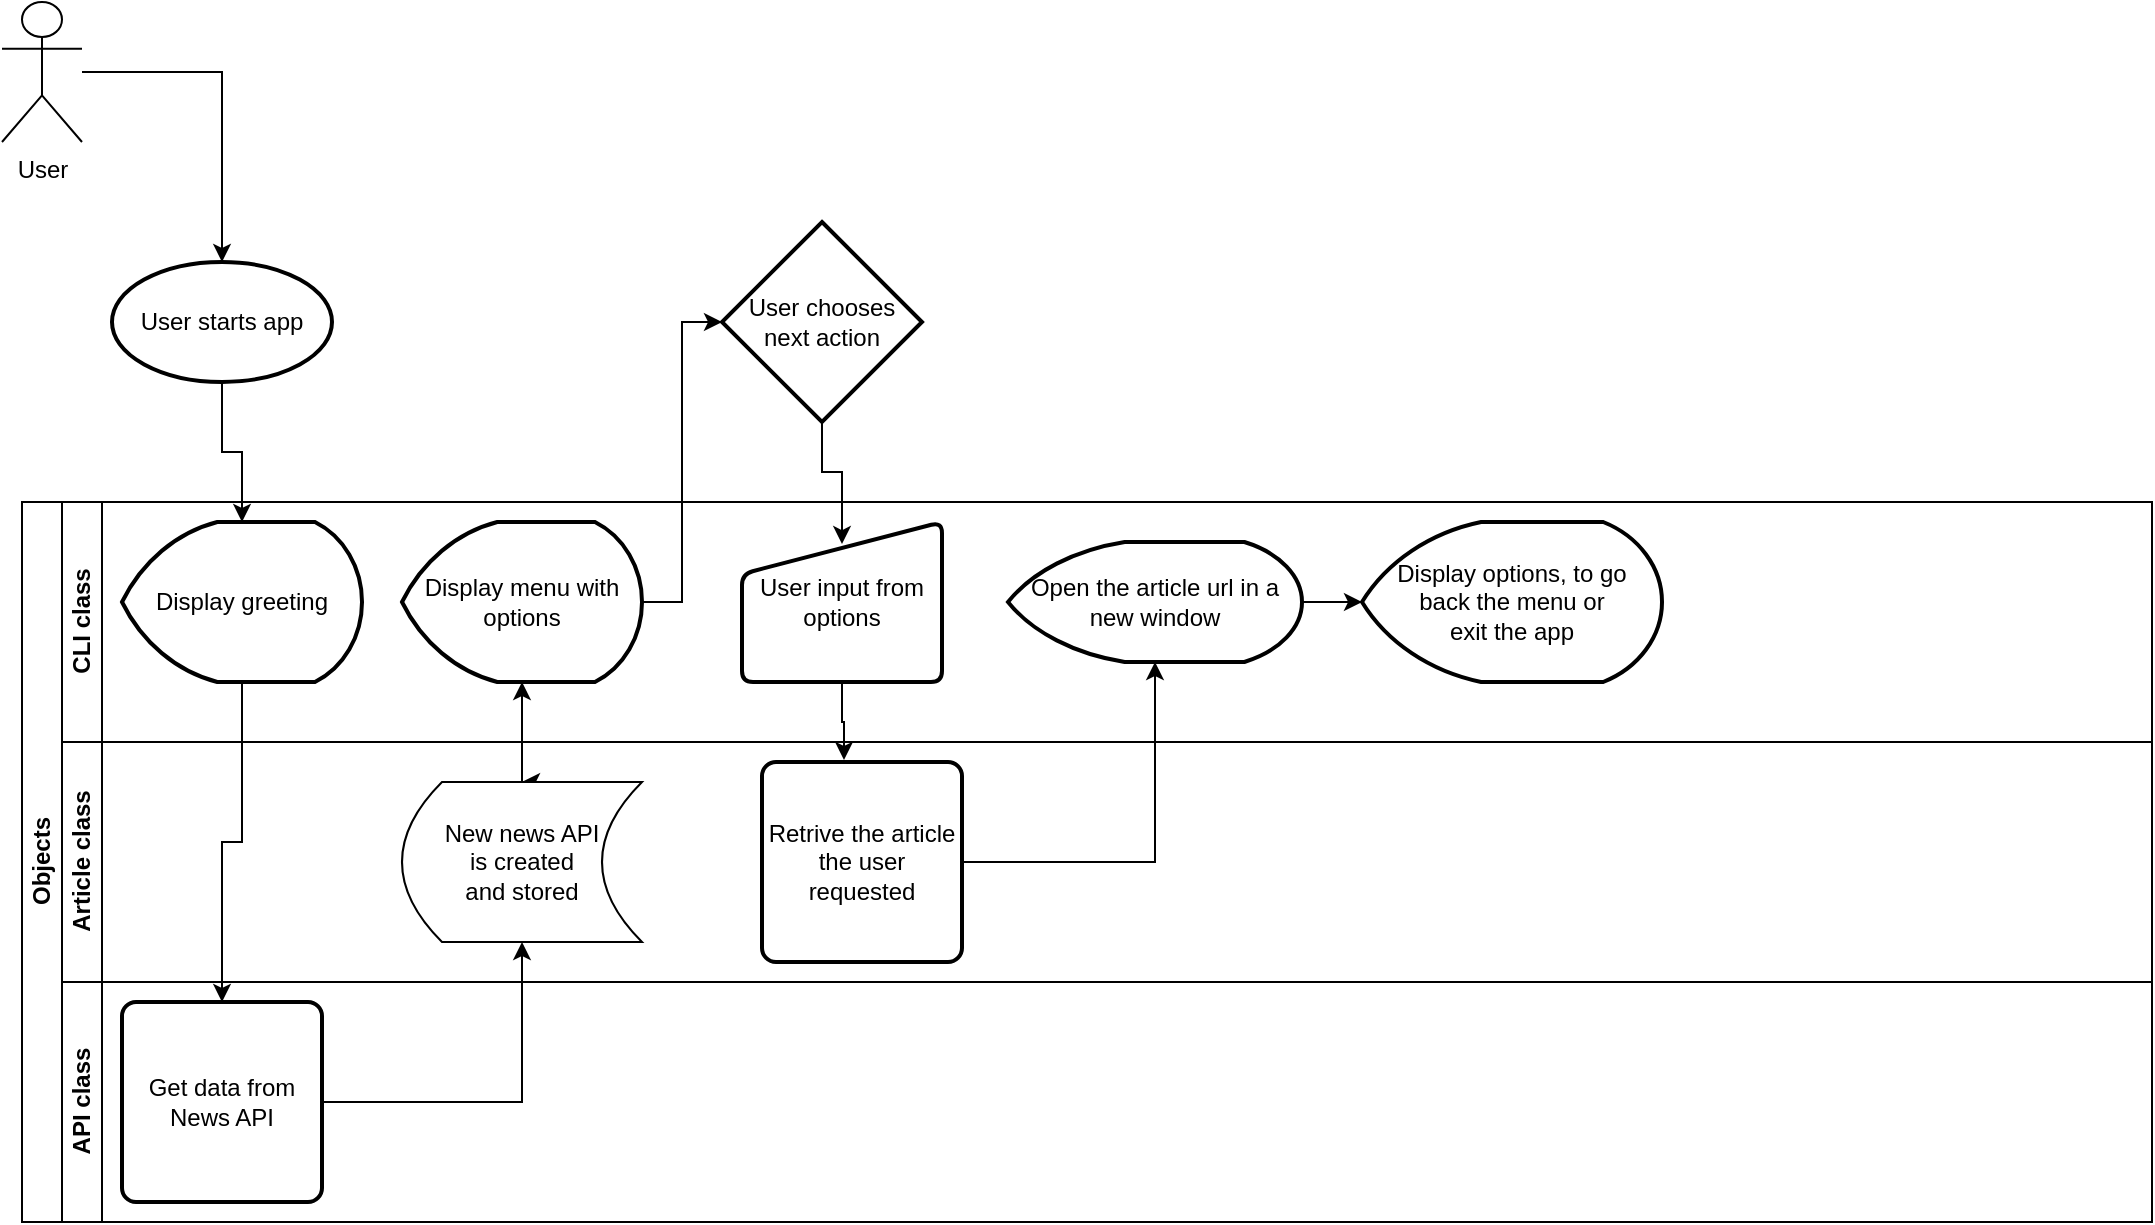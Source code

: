 <mxfile version="13.6.3" type="github">
  <diagram id="C5RBs43oDa-KdzZeNtuy" name="Page-1">
    <mxGraphModel dx="1159" dy="677" grid="1" gridSize="10" guides="1" tooltips="1" connect="1" arrows="1" fold="1" page="1" pageScale="1" pageWidth="1654" pageHeight="2336" math="0" shadow="0">
      <root>
        <mxCell id="WIyWlLk6GJQsqaUBKTNV-0" />
        <mxCell id="WIyWlLk6GJQsqaUBKTNV-1" parent="WIyWlLk6GJQsqaUBKTNV-0" />
        <mxCell id="iNumXWC2fUviBrnDW_yb-4" value="" style="edgeStyle=orthogonalEdgeStyle;rounded=0;orthogonalLoop=1;jettySize=auto;html=1;" edge="1" parent="WIyWlLk6GJQsqaUBKTNV-1" source="iNumXWC2fUviBrnDW_yb-0" target="iNumXWC2fUviBrnDW_yb-3">
          <mxGeometry relative="1" as="geometry" />
        </mxCell>
        <mxCell id="iNumXWC2fUviBrnDW_yb-0" value="User" style="shape=umlActor;verticalLabelPosition=bottom;verticalAlign=top;html=1;outlineConnect=0;" vertex="1" parent="WIyWlLk6GJQsqaUBKTNV-1">
          <mxGeometry x="90" y="20" width="40" height="70" as="geometry" />
        </mxCell>
        <mxCell id="iNumXWC2fUviBrnDW_yb-7" style="edgeStyle=orthogonalEdgeStyle;rounded=0;orthogonalLoop=1;jettySize=auto;html=1;entryX=0.5;entryY=0;entryDx=0;entryDy=0;entryPerimeter=0;" edge="1" parent="WIyWlLk6GJQsqaUBKTNV-1" source="iNumXWC2fUviBrnDW_yb-3" target="iNumXWC2fUviBrnDW_yb-5">
          <mxGeometry relative="1" as="geometry" />
        </mxCell>
        <mxCell id="iNumXWC2fUviBrnDW_yb-3" value="User starts app" style="strokeWidth=2;html=1;shape=mxgraph.flowchart.start_1;whiteSpace=wrap;" vertex="1" parent="WIyWlLk6GJQsqaUBKTNV-1">
          <mxGeometry x="145" y="150" width="110" height="60" as="geometry" />
        </mxCell>
        <mxCell id="iNumXWC2fUviBrnDW_yb-9" value="Objects" style="swimlane;html=1;childLayout=stackLayout;resizeParent=1;resizeParentMax=0;horizontal=0;startSize=20;horizontalStack=0;" vertex="1" parent="WIyWlLk6GJQsqaUBKTNV-1">
          <mxGeometry x="100" y="270" width="1065" height="360" as="geometry">
            <mxRectangle x="100" y="270" width="30" height="50" as="alternateBounds" />
          </mxGeometry>
        </mxCell>
        <mxCell id="iNumXWC2fUviBrnDW_yb-10" value="CLI class" style="swimlane;html=1;startSize=20;horizontal=0;" vertex="1" parent="iNumXWC2fUviBrnDW_yb-9">
          <mxGeometry x="20" width="1045" height="120" as="geometry" />
        </mxCell>
        <mxCell id="iNumXWC2fUviBrnDW_yb-5" value="Display greeting" style="strokeWidth=2;html=1;shape=mxgraph.flowchart.display;whiteSpace=wrap;" vertex="1" parent="iNumXWC2fUviBrnDW_yb-10">
          <mxGeometry x="30" y="10" width="120" height="80" as="geometry" />
        </mxCell>
        <mxCell id="iNumXWC2fUviBrnDW_yb-20" value="Display menu with options" style="strokeWidth=2;html=1;shape=mxgraph.flowchart.display;whiteSpace=wrap;align=center;" vertex="1" parent="iNumXWC2fUviBrnDW_yb-10">
          <mxGeometry x="170" y="10" width="120" height="80" as="geometry" />
        </mxCell>
        <mxCell id="iNumXWC2fUviBrnDW_yb-25" value="User input from options" style="html=1;strokeWidth=2;shape=manualInput;whiteSpace=wrap;rounded=1;size=26;arcSize=11;align=center;" vertex="1" parent="iNumXWC2fUviBrnDW_yb-10">
          <mxGeometry x="340" y="10" width="100" height="80" as="geometry" />
        </mxCell>
        <mxCell id="iNumXWC2fUviBrnDW_yb-32" style="edgeStyle=orthogonalEdgeStyle;rounded=0;orthogonalLoop=1;jettySize=auto;html=1;entryX=0;entryY=0.5;entryDx=0;entryDy=0;entryPerimeter=0;" edge="1" parent="iNumXWC2fUviBrnDW_yb-10" source="iNumXWC2fUviBrnDW_yb-29" target="iNumXWC2fUviBrnDW_yb-31">
          <mxGeometry relative="1" as="geometry" />
        </mxCell>
        <mxCell id="iNumXWC2fUviBrnDW_yb-29" value="Open the article url in a new window" style="strokeWidth=2;html=1;shape=mxgraph.flowchart.display;whiteSpace=wrap;align=center;" vertex="1" parent="iNumXWC2fUviBrnDW_yb-10">
          <mxGeometry x="473" y="20" width="147" height="60" as="geometry" />
        </mxCell>
        <mxCell id="iNumXWC2fUviBrnDW_yb-31" value="Display options, to go &lt;br&gt;back the menu or &lt;br&gt;exit the app" style="strokeWidth=2;html=1;shape=mxgraph.flowchart.display;align=center;whiteSpace=wrap;" vertex="1" parent="iNumXWC2fUviBrnDW_yb-10">
          <mxGeometry x="650" y="10" width="150" height="80" as="geometry" />
        </mxCell>
        <mxCell id="iNumXWC2fUviBrnDW_yb-11" value="Article class" style="swimlane;html=1;startSize=20;horizontal=0;" vertex="1" parent="iNumXWC2fUviBrnDW_yb-9">
          <mxGeometry x="20" y="120" width="1045" height="120" as="geometry" />
        </mxCell>
        <mxCell id="iNumXWC2fUviBrnDW_yb-19" style="edgeStyle=orthogonalEdgeStyle;rounded=0;orthogonalLoop=1;jettySize=auto;html=1;exitX=0.75;exitY=0;exitDx=0;exitDy=0;entryX=0.5;entryY=0;entryDx=0;entryDy=0;" edge="1" parent="iNumXWC2fUviBrnDW_yb-11" source="iNumXWC2fUviBrnDW_yb-18" target="iNumXWC2fUviBrnDW_yb-18">
          <mxGeometry relative="1" as="geometry" />
        </mxCell>
        <mxCell id="iNumXWC2fUviBrnDW_yb-18" value="New news API &lt;br&gt;is created &lt;br&gt;and stored" style="shape=dataStorage;html=1;fixedSize=1;align=center;verticalAlign=middle;whiteSpace=wrap;" vertex="1" parent="iNumXWC2fUviBrnDW_yb-11">
          <mxGeometry x="170" y="20" width="120" height="80" as="geometry" />
        </mxCell>
        <mxCell id="iNumXWC2fUviBrnDW_yb-27" value="Retrive the article the user requested" style="rounded=1;whiteSpace=wrap;html=1;absoluteArcSize=1;arcSize=14;strokeWidth=2;align=center;" vertex="1" parent="iNumXWC2fUviBrnDW_yb-11">
          <mxGeometry x="350" y="10" width="100" height="100" as="geometry" />
        </mxCell>
        <mxCell id="iNumXWC2fUviBrnDW_yb-12" value="API class" style="swimlane;html=1;startSize=20;horizontal=0;" vertex="1" parent="iNumXWC2fUviBrnDW_yb-9">
          <mxGeometry x="20" y="240" width="1045" height="120" as="geometry" />
        </mxCell>
        <mxCell id="iNumXWC2fUviBrnDW_yb-6" value="Get data from News API" style="rounded=1;whiteSpace=wrap;html=1;absoluteArcSize=1;arcSize=14;strokeWidth=2;" vertex="1" parent="iNumXWC2fUviBrnDW_yb-12">
          <mxGeometry x="30" y="10" width="100" height="100" as="geometry" />
        </mxCell>
        <mxCell id="iNumXWC2fUviBrnDW_yb-8" style="edgeStyle=orthogonalEdgeStyle;rounded=0;orthogonalLoop=1;jettySize=auto;html=1;entryX=0.5;entryY=0;entryDx=0;entryDy=0;" edge="1" parent="iNumXWC2fUviBrnDW_yb-9" source="iNumXWC2fUviBrnDW_yb-5" target="iNumXWC2fUviBrnDW_yb-6">
          <mxGeometry relative="1" as="geometry" />
        </mxCell>
        <mxCell id="iNumXWC2fUviBrnDW_yb-21" style="edgeStyle=orthogonalEdgeStyle;rounded=0;orthogonalLoop=1;jettySize=auto;html=1;entryX=0.5;entryY=1;entryDx=0;entryDy=0;entryPerimeter=0;" edge="1" parent="iNumXWC2fUviBrnDW_yb-9" source="iNumXWC2fUviBrnDW_yb-18" target="iNumXWC2fUviBrnDW_yb-20">
          <mxGeometry relative="1" as="geometry" />
        </mxCell>
        <mxCell id="iNumXWC2fUviBrnDW_yb-24" style="edgeStyle=orthogonalEdgeStyle;rounded=0;orthogonalLoop=1;jettySize=auto;html=1;entryX=0.5;entryY=1;entryDx=0;entryDy=0;" edge="1" parent="iNumXWC2fUviBrnDW_yb-9" source="iNumXWC2fUviBrnDW_yb-6" target="iNumXWC2fUviBrnDW_yb-18">
          <mxGeometry relative="1" as="geometry" />
        </mxCell>
        <mxCell id="iNumXWC2fUviBrnDW_yb-28" style="edgeStyle=orthogonalEdgeStyle;rounded=0;orthogonalLoop=1;jettySize=auto;html=1;entryX=0.41;entryY=-0.01;entryDx=0;entryDy=0;entryPerimeter=0;" edge="1" parent="iNumXWC2fUviBrnDW_yb-9" source="iNumXWC2fUviBrnDW_yb-25" target="iNumXWC2fUviBrnDW_yb-27">
          <mxGeometry relative="1" as="geometry" />
        </mxCell>
        <mxCell id="iNumXWC2fUviBrnDW_yb-30" style="edgeStyle=orthogonalEdgeStyle;rounded=0;orthogonalLoop=1;jettySize=auto;html=1;entryX=0.5;entryY=1;entryDx=0;entryDy=0;entryPerimeter=0;" edge="1" parent="iNumXWC2fUviBrnDW_yb-9" source="iNumXWC2fUviBrnDW_yb-27" target="iNumXWC2fUviBrnDW_yb-29">
          <mxGeometry relative="1" as="geometry" />
        </mxCell>
        <mxCell id="iNumXWC2fUviBrnDW_yb-26" style="edgeStyle=orthogonalEdgeStyle;rounded=0;orthogonalLoop=1;jettySize=auto;html=1;entryX=0.5;entryY=0.138;entryDx=0;entryDy=0;entryPerimeter=0;" edge="1" parent="WIyWlLk6GJQsqaUBKTNV-1" source="iNumXWC2fUviBrnDW_yb-22" target="iNumXWC2fUviBrnDW_yb-25">
          <mxGeometry relative="1" as="geometry" />
        </mxCell>
        <mxCell id="iNumXWC2fUviBrnDW_yb-22" value="User chooses next action" style="strokeWidth=2;html=1;shape=mxgraph.flowchart.decision;whiteSpace=wrap;align=center;" vertex="1" parent="WIyWlLk6GJQsqaUBKTNV-1">
          <mxGeometry x="450" y="130" width="100" height="100" as="geometry" />
        </mxCell>
        <mxCell id="iNumXWC2fUviBrnDW_yb-23" style="edgeStyle=orthogonalEdgeStyle;rounded=0;orthogonalLoop=1;jettySize=auto;html=1;entryX=0;entryY=0.5;entryDx=0;entryDy=0;entryPerimeter=0;" edge="1" parent="WIyWlLk6GJQsqaUBKTNV-1" source="iNumXWC2fUviBrnDW_yb-20" target="iNumXWC2fUviBrnDW_yb-22">
          <mxGeometry relative="1" as="geometry" />
        </mxCell>
      </root>
    </mxGraphModel>
  </diagram>
</mxfile>
